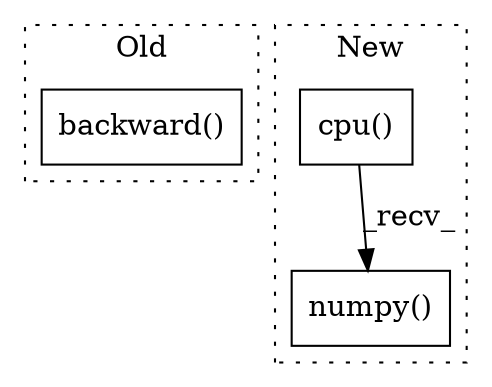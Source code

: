 digraph G {
subgraph cluster0 {
1 [label="backward()" a="75" s="8242" l="64" shape="box"];
label = "Old";
style="dotted";
}
subgraph cluster1 {
2 [label="numpy()" a="75" s="6269" l="33" shape="box"];
3 [label="cpu()" a="75" s="6269" l="16" shape="box"];
label = "New";
style="dotted";
}
3 -> 2 [label="_recv_"];
}